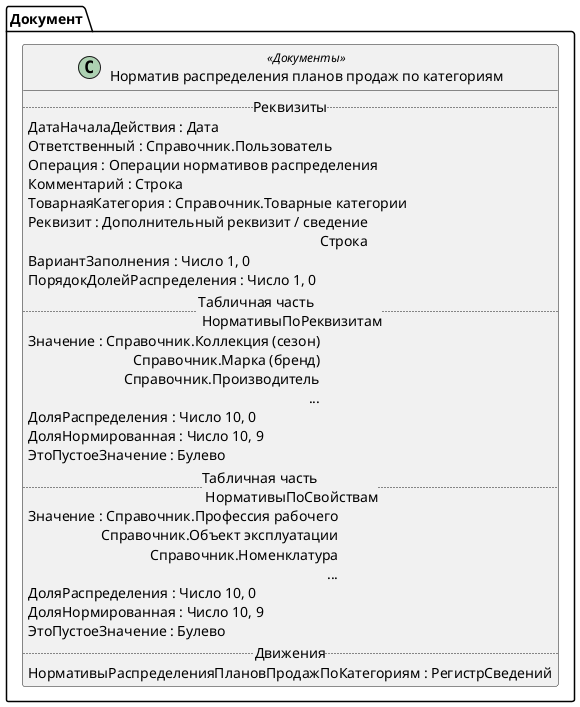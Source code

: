 ﻿@startuml НормативРаспределенияПлановПродажПоКатегориям
'!include templates.wsd
'..\include templates.wsd
class Документ.НормативРаспределенияПлановПродажПоКатегориям as "Норматив распределения планов продаж по категориям" <<Документы>>
{
..Реквизиты..
ДатаНачалаДействия : Дата
Ответственный : Справочник.Пользователь
Операция : Операции нормативов распределения
Комментарий : Строка
ТоварнаяКатегория : Справочник.Товарные категории
Реквизит : Дополнительный реквизит / сведение\rСтрока
ВариантЗаполнения : Число 1, 0
ПорядокДолейРаспределения : Число 1, 0
..Табличная часть \n НормативыПоРеквизитам..
Значение : Справочник.Коллекция (сезон)\rСправочник.Марка (бренд)\rСправочник.Производитель\r...
ДоляРаспределения : Число 10, 0
ДоляНормированная : Число 10, 9
ЭтоПустоеЗначение : Булево
..Табличная часть \n НормативыПоСвойствам..
Значение : Справочник.Профессия рабочего\rСправочник.Объект эксплуатации\rСправочник.Номенклатура\r...
ДоляРаспределения : Число 10, 0
ДоляНормированная : Число 10, 9
ЭтоПустоеЗначение : Булево
..Движения..
НормативыРаспределенияПлановПродажПоКатегориям : РегистрСведений
}
@enduml
